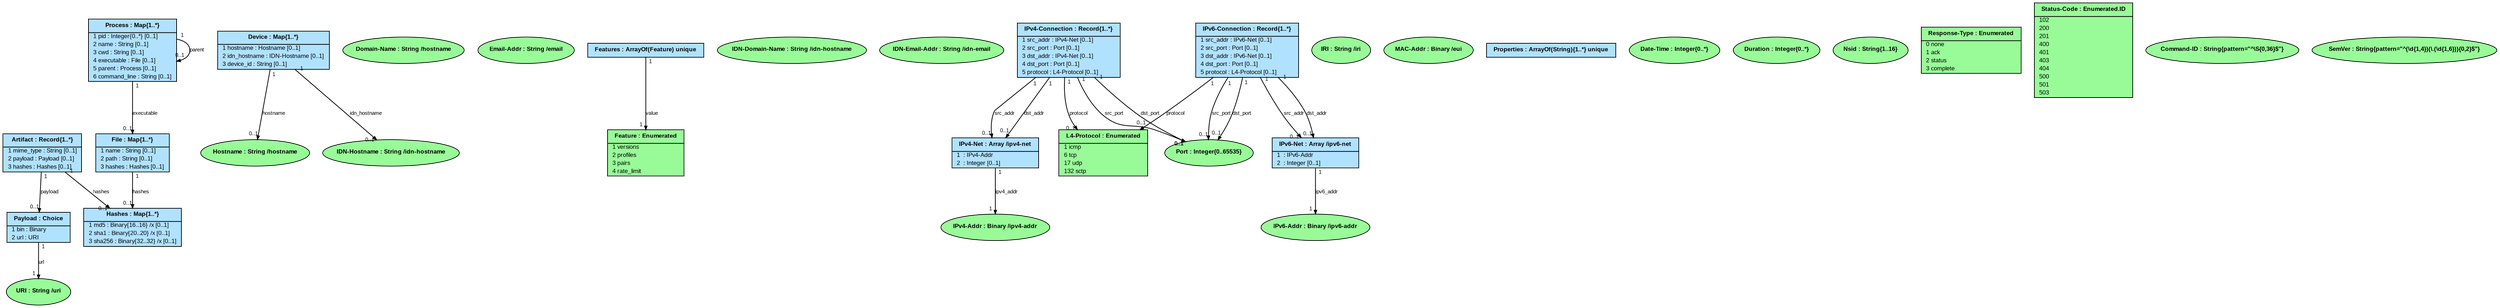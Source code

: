 # package: http://docs.oasis-open.org/openc2/ns/types/v2.0
# version: 0-wd01
# title: OpenC2 Language Common Types
# description: Common Types from the OpenC2 Language Specification version 1.1.  These definitions are referenced by or copied into Profiles
# exports: ['Artifact', 'Command-ID', 'Date-Time', 'Device', 'Domain-Name', 'Duration', 'Email-Addr', 'Feature', 'Features', 'File', 'IDN-Domain-Name', 'IDN-Email-Addr', 'IPv4-Net', 'IPv4-Connection', 'IPv6-Net', 'IPv6-Connection', 'IRI', 'MAC-Addr', 'Nsid', 'Process', 'Properties', 'Response-Type', 'Status-Code', 'URI', 'SemVer']

digraph G {
  graph [fontname=Arial, fontsize=12];
  node [fontname=Arial, fontsize=8, shape=plain, style=filled, fillcolor=lightskyblue1];
  edge [fontname=Arial, fontsize=7, arrowsize=0.5, labelangle=45.0, labeldistance=0.9];
  bgcolor="transparent";

n0 [label=<<table cellborder="0" cellpadding="1" cellspacing="0">
<tr><td cellpadding="4"><b>  Artifact : Record{1..*}  </b></td></tr><hr/>
  <tr><td align="left">  1 mime_type : String [0..1]  </td></tr>
  <tr><td align="left">  2 payload : Payload [0..1]  </td></tr>
  <tr><td align="left">  3 hashes : Hashes [0..1]  </td></tr>
</table>>]

n1 [label=<<table cellborder="0" cellpadding="1" cellspacing="0">
<tr><td cellpadding="4"><b>  Device : Map{1..*}  </b></td></tr><hr/>
  <tr><td align="left">  1 hostname : Hostname [0..1]  </td></tr>
  <tr><td align="left">  2 idn_hostname : IDN-Hostname [0..1]  </td></tr>
  <tr><td align="left">  3 device_id : String [0..1]  </td></tr>
</table>>]

n2 [label=<<b>Domain-Name : String /hostname</b>>, shape=ellipse, style=filled, fillcolor=palegreen]

n3 [label=<<b>Email-Addr : String /email</b>>, shape=ellipse, style=filled, fillcolor=palegreen]

n4 [label=<<table cellborder="0" cellpadding="1" cellspacing="0">
<tr><td cellpadding="4"><b>  Features : ArrayOf(Feature) unique  </b></td></tr>
</table>>]

n5 [label=<<table cellborder="0" cellpadding="1" cellspacing="0">
<tr><td cellpadding="4"><b>  File : Map{1..*}  </b></td></tr><hr/>
  <tr><td align="left">  1 name : String [0..1]  </td></tr>
  <tr><td align="left">  2 path : String [0..1]  </td></tr>
  <tr><td align="left">  3 hashes : Hashes [0..1]  </td></tr>
</table>>]

n6 [label=<<b>IDN-Domain-Name : String /idn-hostname</b>>, shape=ellipse, style=filled, fillcolor=palegreen]

n7 [label=<<b>IDN-Email-Addr : String /idn-email</b>>, shape=ellipse, style=filled, fillcolor=palegreen]

n8 [label=<<table cellborder="0" cellpadding="1" cellspacing="0">
<tr><td cellpadding="4"><b>  IPv4-Net : Array /ipv4-net  </b></td></tr><hr/>
  <tr><td align="left">  1  : IPv4-Addr  </td></tr>
  <tr><td align="left">  2  : Integer [0..1]  </td></tr>
</table>>]

n9 [label=<<table cellborder="0" cellpadding="1" cellspacing="0">
<tr><td cellpadding="4"><b>  IPv4-Connection : Record{1..*}  </b></td></tr><hr/>
  <tr><td align="left">  1 src_addr : IPv4-Net [0..1]  </td></tr>
  <tr><td align="left">  2 src_port : Port [0..1]  </td></tr>
  <tr><td align="left">  3 dst_addr : IPv4-Net [0..1]  </td></tr>
  <tr><td align="left">  4 dst_port : Port [0..1]  </td></tr>
  <tr><td align="left">  5 protocol : L4-Protocol [0..1]  </td></tr>
</table>>]

n10 [label=<<table cellborder="0" cellpadding="1" cellspacing="0">
<tr><td cellpadding="4"><b>  IPv6-Net : Array /ipv6-net  </b></td></tr><hr/>
  <tr><td align="left">  1  : IPv6-Addr  </td></tr>
  <tr><td align="left">  2  : Integer [0..1]  </td></tr>
</table>>]

n11 [label=<<table cellborder="0" cellpadding="1" cellspacing="0">
<tr><td cellpadding="4"><b>  IPv6-Connection : Record{1..*}  </b></td></tr><hr/>
  <tr><td align="left">  1 src_addr : IPv6-Net [0..1]  </td></tr>
  <tr><td align="left">  2 src_port : Port [0..1]  </td></tr>
  <tr><td align="left">  3 dst_addr : IPv6-Net [0..1]  </td></tr>
  <tr><td align="left">  4 dst_port : Port [0..1]  </td></tr>
  <tr><td align="left">  5 protocol : L4-Protocol [0..1]  </td></tr>
</table>>]

n12 [label=<<b>IRI : String /iri</b>>, shape=ellipse, style=filled, fillcolor=palegreen]

n13 [label=<<b>MAC-Addr : Binary /eui</b>>, shape=ellipse, style=filled, fillcolor=palegreen]

n14 [label=<<table cellborder="0" cellpadding="1" cellspacing="0">
<tr><td cellpadding="4"><b>  Process : Map{1..*}  </b></td></tr><hr/>
  <tr><td align="left">  1 pid : Integer{0..*} [0..1]  </td></tr>
  <tr><td align="left">  2 name : String [0..1]  </td></tr>
  <tr><td align="left">  3 cwd : String [0..1]  </td></tr>
  <tr><td align="left">  4 executable : File [0..1]  </td></tr>
  <tr><td align="left">  5 parent : Process [0..1]  </td></tr>
  <tr><td align="left">  6 command_line : String [0..1]  </td></tr>
</table>>]

n15 [label=<<table cellborder="0" cellpadding="1" cellspacing="0">
<tr><td cellpadding="4"><b>  Properties : ArrayOf(String){1..*} unique  </b></td></tr>
</table>>]

n16 [label=<<b>URI : String /uri</b>>, shape=ellipse, style=filled, fillcolor=palegreen]

n17 [label=<<b>Date-Time : Integer{0..*}</b>>, shape=ellipse, style=filled, fillcolor=palegreen]

n18 [label=<<b>Duration : Integer{0..*}</b>>, shape=ellipse, style=filled, fillcolor=palegreen]

n19 [fillcolor=palegreen, label=<<table cellborder="0" cellpadding="1" cellspacing="0">
<tr><td cellpadding="4"><b>  Feature : Enumerated  </b></td></tr><hr/>
  <tr><td align="left">  1 versions  </td></tr>
  <tr><td align="left">  2 profiles  </td></tr>
  <tr><td align="left">  3 pairs  </td></tr>
  <tr><td align="left">  4 rate_limit  </td></tr>
</table>>]

n20 [label=<<table cellborder="0" cellpadding="1" cellspacing="0">
<tr><td cellpadding="4"><b>  Hashes : Map{1..*}  </b></td></tr><hr/>
  <tr><td align="left">  1 md5 : Binary{16..16} /x [0..1]  </td></tr>
  <tr><td align="left">  2 sha1 : Binary{20..20} /x [0..1]  </td></tr>
  <tr><td align="left">  3 sha256 : Binary{32..32} /x [0..1]  </td></tr>
</table>>]

n21 [label=<<b>Hostname : String /hostname</b>>, shape=ellipse, style=filled, fillcolor=palegreen]

n22 [label=<<b>IDN-Hostname : String /idn-hostname</b>>, shape=ellipse, style=filled, fillcolor=palegreen]

n23 [label=<<b>IPv4-Addr : Binary /ipv4-addr</b>>, shape=ellipse, style=filled, fillcolor=palegreen]

n24 [label=<<b>IPv6-Addr : Binary /ipv6-addr</b>>, shape=ellipse, style=filled, fillcolor=palegreen]

n25 [fillcolor=palegreen, label=<<table cellborder="0" cellpadding="1" cellspacing="0">
<tr><td cellpadding="4"><b>  L4-Protocol : Enumerated  </b></td></tr><hr/>
  <tr><td align="left">  1 icmp  </td></tr>
  <tr><td align="left">  6 tcp  </td></tr>
  <tr><td align="left">  17 udp  </td></tr>
  <tr><td align="left">  132 sctp  </td></tr>
</table>>]

n26 [label=<<b>Nsid : String{1..16}</b>>, shape=ellipse, style=filled, fillcolor=palegreen]

n27 [label=<<table cellborder="0" cellpadding="1" cellspacing="0">
<tr><td cellpadding="4"><b>  Payload : Choice  </b></td></tr><hr/>
  <tr><td align="left">  1 bin : Binary  </td></tr>
  <tr><td align="left">  2 url : URI  </td></tr>
</table>>]

n28 [label=<<b>Port : Integer{0..65535}</b>>, shape=ellipse, style=filled, fillcolor=palegreen]

n29 [fillcolor=palegreen, label=<<table cellborder="0" cellpadding="1" cellspacing="0">
<tr><td cellpadding="4"><b>  Response-Type : Enumerated  </b></td></tr><hr/>
  <tr><td align="left">  0 none  </td></tr>
  <tr><td align="left">  1 ack  </td></tr>
  <tr><td align="left">  2 status  </td></tr>
  <tr><td align="left">  3 complete  </td></tr>
</table>>]

n30 [fillcolor=palegreen, label=<<table cellborder="0" cellpadding="1" cellspacing="0">
<tr><td cellpadding="4"><b>  Status-Code : Enumerated.ID  </b></td></tr><hr/>
  <tr><td align="left">  102   </td></tr>
  <tr><td align="left">  200   </td></tr>
  <tr><td align="left">  201   </td></tr>
  <tr><td align="left">  400   </td></tr>
  <tr><td align="left">  401   </td></tr>
  <tr><td align="left">  403   </td></tr>
  <tr><td align="left">  404   </td></tr>
  <tr><td align="left">  500   </td></tr>
  <tr><td align="left">  501   </td></tr>
  <tr><td align="left">  503   </td></tr>
</table>>]

n31 [label=<<b>Command-ID : String{pattern="^\S{0,36}$"}</b>>, shape=ellipse, style=filled, fillcolor=palegreen]

n32 [label=<<b>SemVer : String{pattern="^(\d{1,4})(\.(\d{1,6})){0,2}$"}</b>>, shape=ellipse, style=filled, fillcolor=palegreen]

  n0 -> n27 [label=payload, headlabel="0..1", taillabel="1"]
  n0 -> n20 [label=hashes, headlabel="0..1", taillabel="1"]
  n1 -> n21 [label=hostname, headlabel="0..1", taillabel="1"]
  n1 -> n22 [label=idn_hostname, headlabel="0..1", taillabel="1"]
  n4 -> n19 [label=value, headlabel="1", taillabel="1"]
  n5 -> n20 [label=hashes, headlabel="0..1", taillabel="1"]
  n8 -> n23 [label=ipv4_addr, headlabel="1", taillabel="1"]
  n9 -> n8 [label=src_addr, headlabel="0..1", taillabel="1"]
  n9 -> n28 [label=src_port, headlabel="0..1", taillabel="1"]
  n9 -> n8 [label=dst_addr, headlabel="0..1", taillabel="1"]
  n9 -> n28 [label=dst_port, headlabel="0..1", taillabel="1"]
  n9 -> n25 [label=protocol, headlabel="0..1", taillabel="1"]
  n10 -> n24 [label=ipv6_addr, headlabel="1", taillabel="1"]
  n11 -> n10 [label=src_addr, headlabel="0..1", taillabel="1"]
  n11 -> n28 [label=src_port, headlabel="0..1", taillabel="1"]
  n11 -> n10 [label=dst_addr, headlabel="0..1", taillabel="1"]
  n11 -> n28 [label=dst_port, headlabel="0..1", taillabel="1"]
  n11 -> n25 [label=protocol, headlabel="0..1", taillabel="1"]
  n14 -> n5 [label=executable, headlabel="0..1", taillabel="1"]
  n14 -> n14 [label=parent, headlabel="0..1", taillabel="1"]
  n27 -> n16 [label=url, headlabel="1", taillabel="1"]
}
